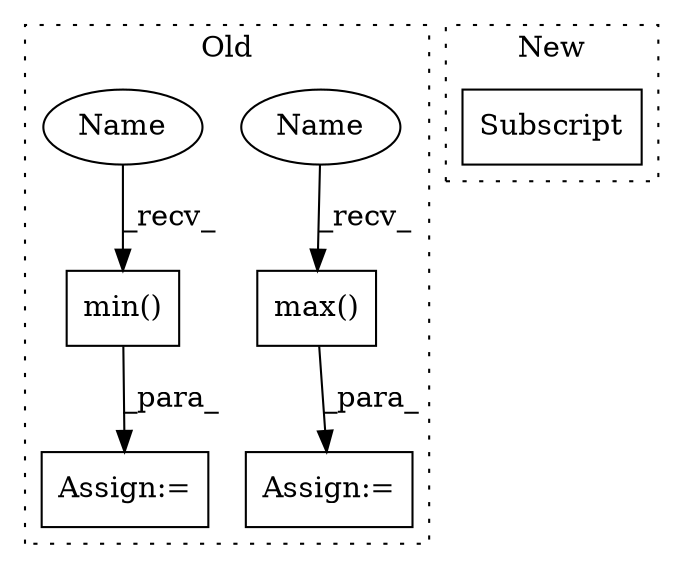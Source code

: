digraph G {
subgraph cluster0 {
1 [label="min()" a="75" s="9784,9802" l="10,1" shape="box"];
3 [label="max()" a="75" s="9847,9865" l="10,1" shape="box"];
4 [label="Assign:=" a="68" s="9781" l="3" shape="box"];
5 [label="Assign:=" a="68" s="9844" l="3" shape="box"];
6 [label="Name" a="87" s="9847" l="5" shape="ellipse"];
7 [label="Name" a="87" s="9784" l="5" shape="ellipse"];
label = "Old";
style="dotted";
}
subgraph cluster1 {
2 [label="Subscript" a="63" s="1848,0" l="11,0" shape="box"];
label = "New";
style="dotted";
}
1 -> 4 [label="_para_"];
3 -> 5 [label="_para_"];
6 -> 3 [label="_recv_"];
7 -> 1 [label="_recv_"];
}
